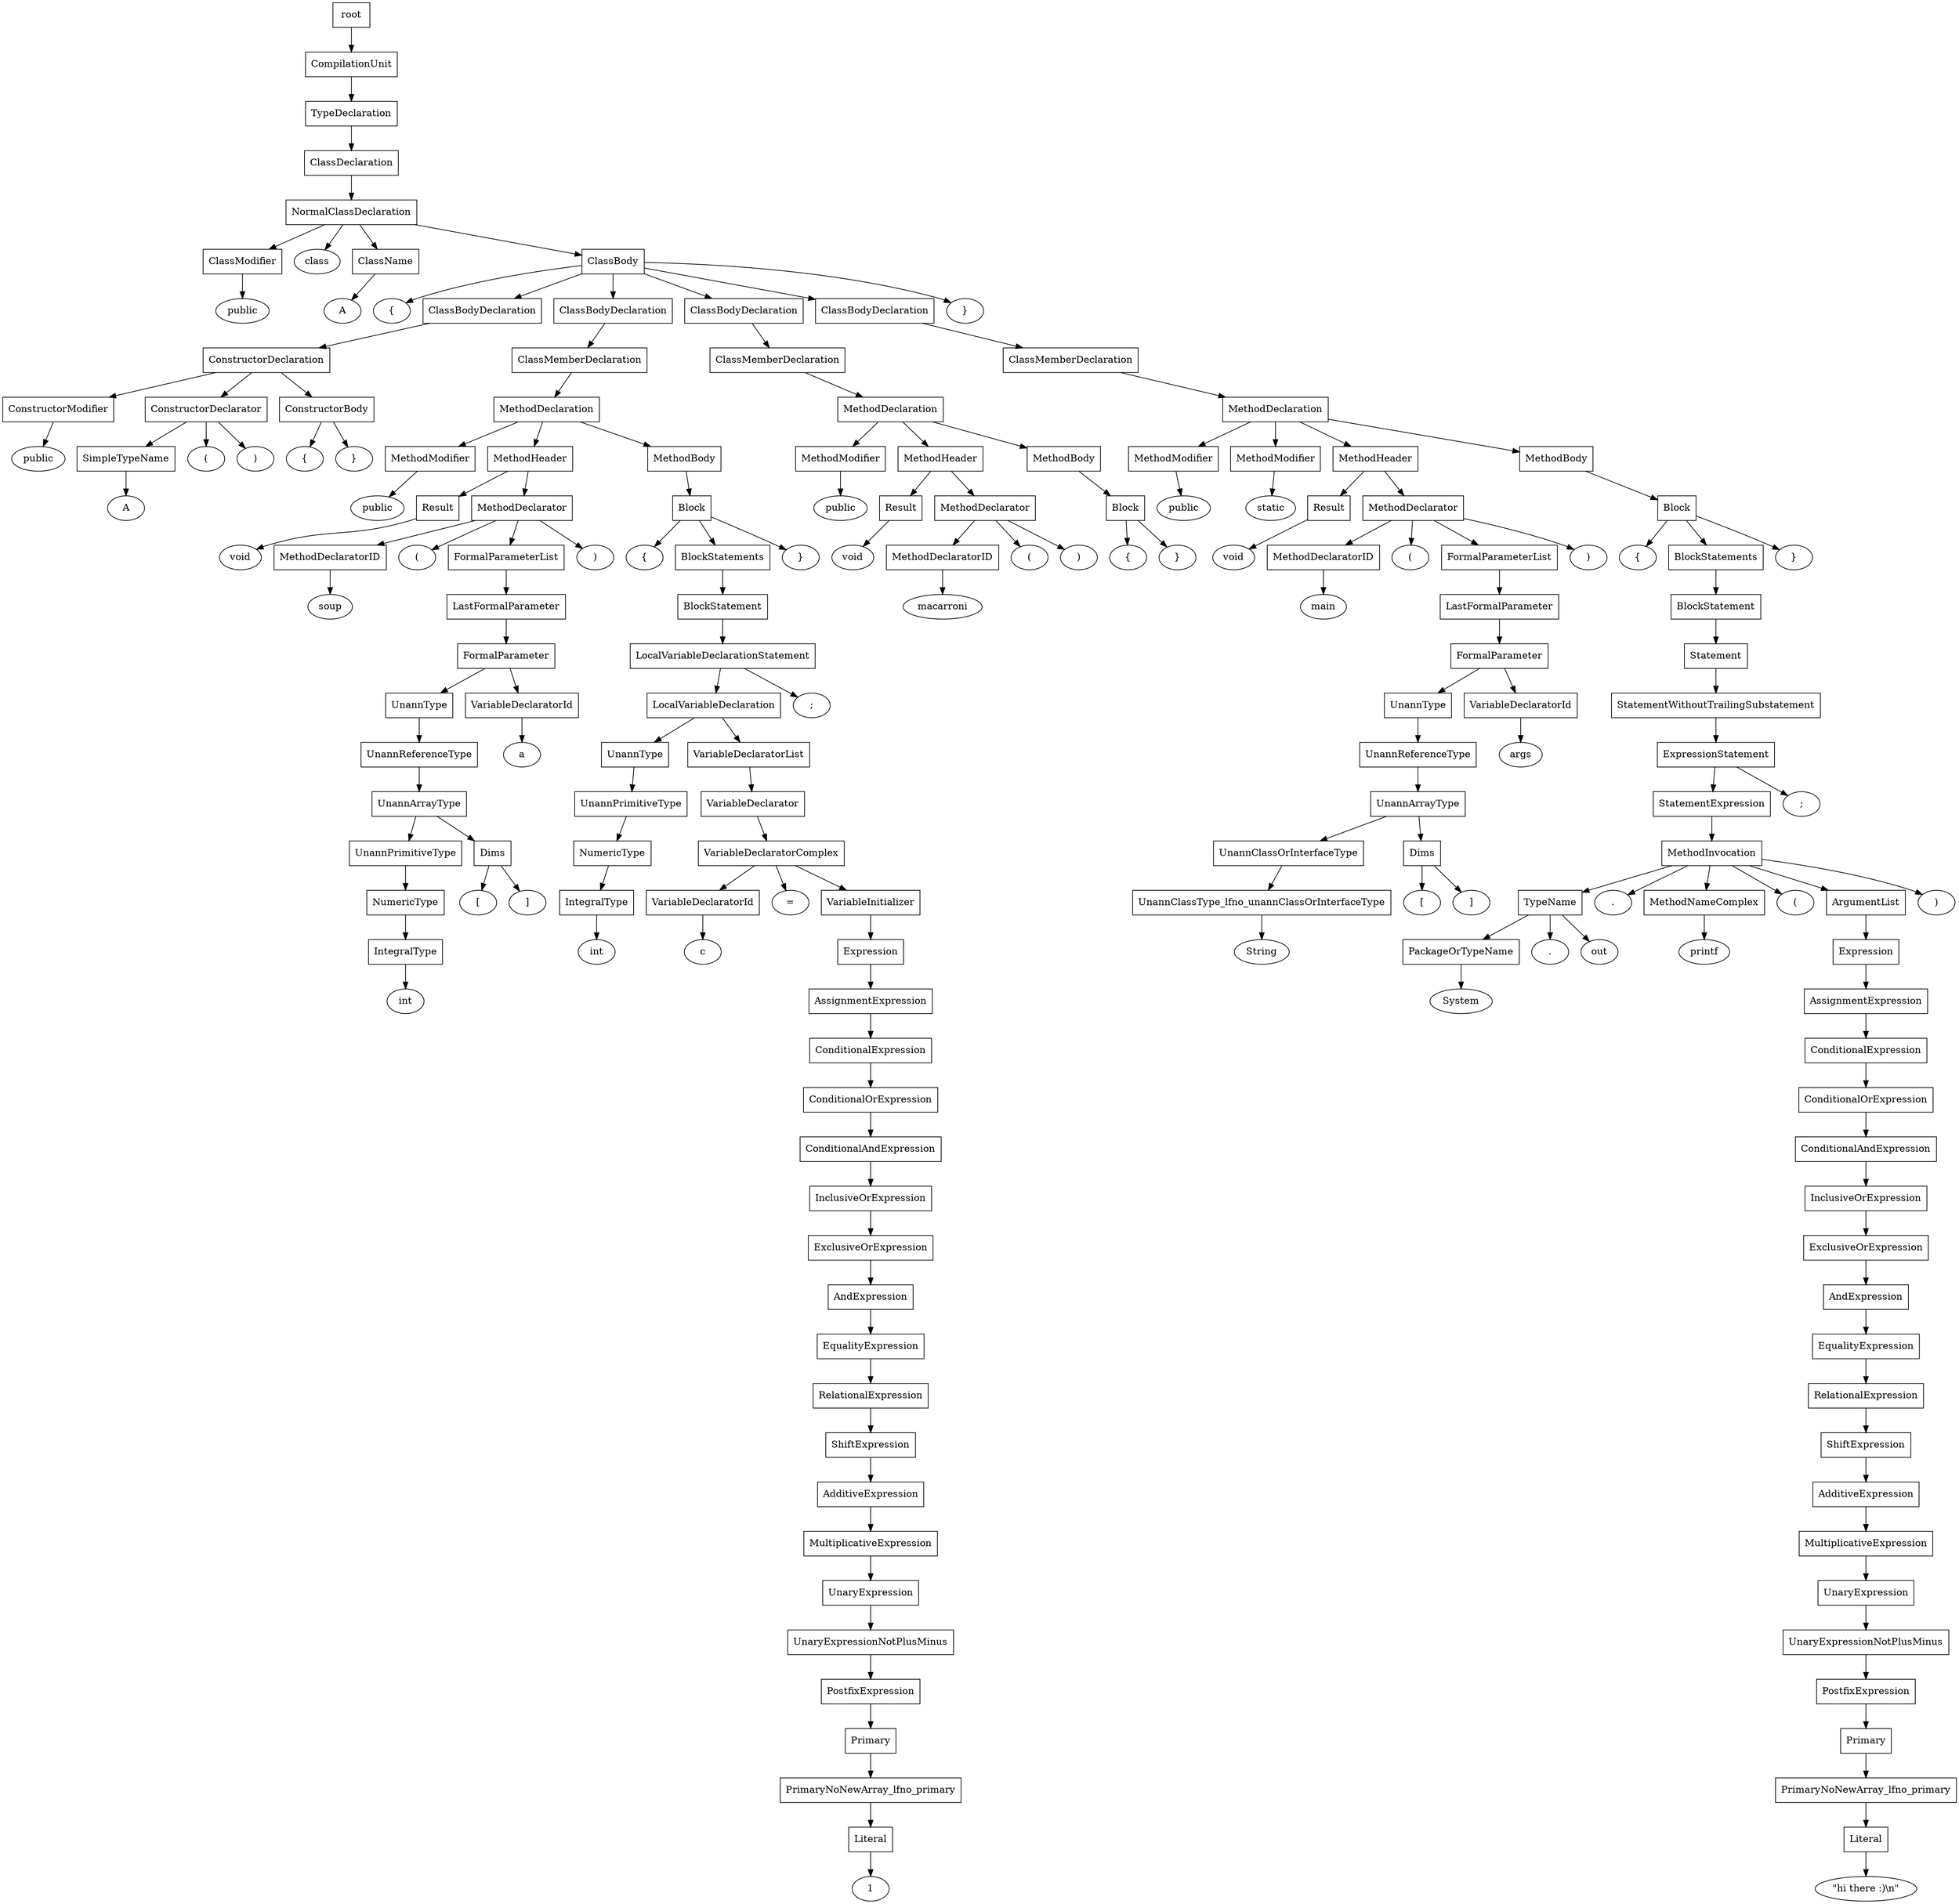 digraph G {
	splines="TRUE";
	n_0 [label="root", shape="rectangle"]
	n_0 -> n_1
	n_1 [label="CompilationUnit", shape="rectangle"]
	n_1 -> n_2
	n_2 [label="TypeDeclaration", shape="rectangle"]
	n_2 -> n_3
	n_3 [label="ClassDeclaration", shape="rectangle"]
	n_3 -> n_4
	n_4 [label="NormalClassDeclaration", shape="rectangle"]
	n_4 -> n_5
	n_5 [label="ClassModifier", shape="rectangle"]
	n_5 -> n_9
	n_9 [label="public", shape="ellipse"]
	n_4 -> n_6
	n_6 [label="class", shape="ellipse"]
	n_4 -> n_7
	n_7 [label="ClassName", shape="rectangle"]
	n_7 -> n_10
	n_10 [label="A", shape="ellipse"]
	n_4 -> n_8
	n_8 [label="ClassBody", shape="rectangle"]
	n_8 -> n_11
	n_11 [label="{", shape="ellipse"]
	n_8 -> n_12
	n_12 [label="ClassBodyDeclaration", shape="rectangle"]
	n_12 -> n_17
	n_17 [label="ConstructorDeclaration", shape="rectangle"]
	n_17 -> n_21
	n_21 [label="ConstructorModifier", shape="rectangle"]
	n_21 -> n_27
	n_27 [label="public", shape="ellipse"]
	n_17 -> n_22
	n_22 [label="ConstructorDeclarator", shape="rectangle"]
	n_22 -> n_28
	n_28 [label="SimpleTypeName", shape="rectangle"]
	n_28 -> n_43
	n_43 [label="A", shape="ellipse"]
	n_22 -> n_29
	n_29 [label="(", shape="ellipse"]
	n_22 -> n_30
	n_30 [label=")", shape="ellipse"]
	n_17 -> n_23
	n_23 [label="ConstructorBody", shape="rectangle"]
	n_23 -> n_31
	n_31 [label="{", shape="ellipse"]
	n_23 -> n_32
	n_32 [label="}", shape="ellipse"]
	n_8 -> n_13
	n_13 [label="ClassBodyDeclaration", shape="rectangle"]
	n_13 -> n_18
	n_18 [label="ClassMemberDeclaration", shape="rectangle"]
	n_18 -> n_24
	n_24 [label="MethodDeclaration", shape="rectangle"]
	n_24 -> n_33
	n_33 [label="MethodModifier", shape="rectangle"]
	n_33 -> n_44
	n_44 [label="public", shape="ellipse"]
	n_24 -> n_34
	n_34 [label="MethodHeader", shape="rectangle"]
	n_34 -> n_45
	n_45 [label="Result", shape="rectangle"]
	n_45 -> n_57
	n_57 [label="void", shape="ellipse"]
	n_34 -> n_46
	n_46 [label="MethodDeclarator", shape="rectangle"]
	n_46 -> n_58
	n_58 [label="MethodDeclaratorID", shape="rectangle"]
	n_58 -> n_79
	n_79 [label="soup", shape="ellipse"]
	n_46 -> n_59
	n_59 [label="(", shape="ellipse"]
	n_46 -> n_60
	n_60 [label="FormalParameterList", shape="rectangle"]
	n_60 -> n_80
	n_80 [label="LastFormalParameter", shape="rectangle"]
	n_80 -> n_86
	n_86 [label="FormalParameter", shape="rectangle"]
	n_86 -> n_90
	n_90 [label="UnannType", shape="rectangle"]
	n_90 -> n_97
	n_97 [label="UnannReferenceType", shape="rectangle"]
	n_97 -> n_104
	n_104 [label="UnannArrayType", shape="rectangle"]
	n_104 -> n_110
	n_110 [label="UnannPrimitiveType", shape="rectangle"]
	n_110 -> n_117
	n_117 [label="NumericType", shape="rectangle"]
	n_117 -> n_133
	n_133 [label="IntegralType", shape="rectangle"]
	n_133 -> n_143
	n_143 [label="int", shape="ellipse"]
	n_104 -> n_111
	n_111 [label="Dims", shape="rectangle"]
	n_111 -> n_118
	n_118 [label="[", shape="ellipse"]
	n_111 -> n_119
	n_119 [label="]", shape="ellipse"]
	n_86 -> n_91
	n_91 [label="VariableDeclaratorId", shape="rectangle"]
	n_91 -> n_98
	n_98 [label="a", shape="ellipse"]
	n_46 -> n_61
	n_61 [label=")", shape="ellipse"]
	n_24 -> n_35
	n_35 [label="MethodBody", shape="rectangle"]
	n_35 -> n_47
	n_47 [label="Block", shape="rectangle"]
	n_47 -> n_62
	n_62 [label="{", shape="ellipse"]
	n_47 -> n_63
	n_63 [label="BlockStatements", shape="rectangle"]
	n_63 -> n_81
	n_81 [label="BlockStatement", shape="rectangle"]
	n_81 -> n_87
	n_87 [label="LocalVariableDeclarationStatement", shape="rectangle"]
	n_87 -> n_92
	n_92 [label="LocalVariableDeclaration", shape="rectangle"]
	n_92 -> n_99
	n_99 [label="UnannType", shape="rectangle"]
	n_99 -> n_105
	n_105 [label="UnannPrimitiveType", shape="rectangle"]
	n_105 -> n_112
	n_112 [label="NumericType", shape="rectangle"]
	n_112 -> n_120
	n_120 [label="IntegralType", shape="rectangle"]
	n_120 -> n_134
	n_134 [label="int", shape="ellipse"]
	n_92 -> n_100
	n_100 [label="VariableDeclaratorList", shape="rectangle"]
	n_100 -> n_106
	n_106 [label="VariableDeclarator", shape="rectangle"]
	n_106 -> n_113
	n_113 [label="VariableDeclaratorComplex", shape="rectangle"]
	n_113 -> n_121
	n_121 [label="VariableDeclaratorId", shape="rectangle"]
	n_121 -> n_135
	n_135 [label="c", shape="ellipse"]
	n_113 -> n_122
	n_122 [label="=", shape="ellipse"]
	n_113 -> n_123
	n_123 [label="VariableInitializer", shape="rectangle"]
	n_123 -> n_136
	n_136 [label="Expression", shape="rectangle"]
	n_136 -> n_144
	n_144 [label="AssignmentExpression", shape="rectangle"]
	n_144 -> n_147
	n_147 [label="ConditionalExpression", shape="rectangle"]
	n_147 -> n_149
	n_149 [label="ConditionalOrExpression", shape="rectangle"]
	n_149 -> n_151
	n_151 [label="ConditionalAndExpression", shape="rectangle"]
	n_151 -> n_153
	n_153 [label="InclusiveOrExpression", shape="rectangle"]
	n_153 -> n_155
	n_155 [label="ExclusiveOrExpression", shape="rectangle"]
	n_155 -> n_157
	n_157 [label="AndExpression", shape="rectangle"]
	n_157 -> n_159
	n_159 [label="EqualityExpression", shape="rectangle"]
	n_159 -> n_161
	n_161 [label="RelationalExpression", shape="rectangle"]
	n_161 -> n_163
	n_163 [label="ShiftExpression", shape="rectangle"]
	n_163 -> n_165
	n_165 [label="AdditiveExpression", shape="rectangle"]
	n_165 -> n_167
	n_167 [label="MultiplicativeExpression", shape="rectangle"]
	n_167 -> n_169
	n_169 [label="UnaryExpression", shape="rectangle"]
	n_169 -> n_171
	n_171 [label="UnaryExpressionNotPlusMinus", shape="rectangle"]
	n_171 -> n_173
	n_173 [label="PostfixExpression", shape="rectangle"]
	n_173 -> n_175
	n_175 [label="Primary", shape="rectangle"]
	n_175 -> n_177
	n_177 [label="PrimaryNoNewArray_lfno_primary", shape="rectangle"]
	n_177 -> n_179
	n_179 [label="Literal", shape="rectangle"]
	n_179 -> n_181
	n_181 [label="1", shape="ellipse"]
	n_87 -> n_93
	n_93 [label=";", shape="ellipse"]
	n_47 -> n_64
	n_64 [label="}", shape="ellipse"]
	n_8 -> n_14
	n_14 [label="ClassBodyDeclaration", shape="rectangle"]
	n_14 -> n_19
	n_19 [label="ClassMemberDeclaration", shape="rectangle"]
	n_19 -> n_25
	n_25 [label="MethodDeclaration", shape="rectangle"]
	n_25 -> n_36
	n_36 [label="MethodModifier", shape="rectangle"]
	n_36 -> n_48
	n_48 [label="public", shape="ellipse"]
	n_25 -> n_37
	n_37 [label="MethodHeader", shape="rectangle"]
	n_37 -> n_49
	n_49 [label="Result", shape="rectangle"]
	n_49 -> n_65
	n_65 [label="void", shape="ellipse"]
	n_37 -> n_50
	n_50 [label="MethodDeclarator", shape="rectangle"]
	n_50 -> n_66
	n_66 [label="MethodDeclaratorID", shape="rectangle"]
	n_66 -> n_82
	n_82 [label="macarroni", shape="ellipse"]
	n_50 -> n_67
	n_67 [label="(", shape="ellipse"]
	n_50 -> n_68
	n_68 [label=")", shape="ellipse"]
	n_25 -> n_38
	n_38 [label="MethodBody", shape="rectangle"]
	n_38 -> n_51
	n_51 [label="Block", shape="rectangle"]
	n_51 -> n_69
	n_69 [label="{", shape="ellipse"]
	n_51 -> n_70
	n_70 [label="}", shape="ellipse"]
	n_8 -> n_15
	n_15 [label="ClassBodyDeclaration", shape="rectangle"]
	n_15 -> n_20
	n_20 [label="ClassMemberDeclaration", shape="rectangle"]
	n_20 -> n_26
	n_26 [label="MethodDeclaration", shape="rectangle"]
	n_26 -> n_39
	n_39 [label="MethodModifier", shape="rectangle"]
	n_39 -> n_52
	n_52 [label="public", shape="ellipse"]
	n_26 -> n_40
	n_40 [label="MethodModifier", shape="rectangle"]
	n_40 -> n_53
	n_53 [label="static", shape="ellipse"]
	n_26 -> n_41
	n_41 [label="MethodHeader", shape="rectangle"]
	n_41 -> n_54
	n_54 [label="Result", shape="rectangle"]
	n_54 -> n_71
	n_71 [label="void", shape="ellipse"]
	n_41 -> n_55
	n_55 [label="MethodDeclarator", shape="rectangle"]
	n_55 -> n_72
	n_72 [label="MethodDeclaratorID", shape="rectangle"]
	n_72 -> n_83
	n_83 [label="main", shape="ellipse"]
	n_55 -> n_73
	n_73 [label="(", shape="ellipse"]
	n_55 -> n_74
	n_74 [label="FormalParameterList", shape="rectangle"]
	n_74 -> n_84
	n_84 [label="LastFormalParameter", shape="rectangle"]
	n_84 -> n_88
	n_88 [label="FormalParameter", shape="rectangle"]
	n_88 -> n_94
	n_94 [label="UnannType", shape="rectangle"]
	n_94 -> n_101
	n_101 [label="UnannReferenceType", shape="rectangle"]
	n_101 -> n_107
	n_107 [label="UnannArrayType", shape="rectangle"]
	n_107 -> n_114
	n_114 [label="UnannClassOrInterfaceType", shape="rectangle"]
	n_114 -> n_124
	n_124 [label="UnannClassType_lfno_unannClassOrInterfaceType", shape="rectangle"]
	n_124 -> n_137
	n_137 [label="String", shape="ellipse"]
	n_107 -> n_115
	n_115 [label="Dims", shape="rectangle"]
	n_115 -> n_125
	n_125 [label="[", shape="ellipse"]
	n_115 -> n_126
	n_126 [label="]", shape="ellipse"]
	n_88 -> n_95
	n_95 [label="VariableDeclaratorId", shape="rectangle"]
	n_95 -> n_102
	n_102 [label="args", shape="ellipse"]
	n_55 -> n_75
	n_75 [label=")", shape="ellipse"]
	n_26 -> n_42
	n_42 [label="MethodBody", shape="rectangle"]
	n_42 -> n_56
	n_56 [label="Block", shape="rectangle"]
	n_56 -> n_76
	n_76 [label="{", shape="ellipse"]
	n_56 -> n_77
	n_77 [label="BlockStatements", shape="rectangle"]
	n_77 -> n_85
	n_85 [label="BlockStatement", shape="rectangle"]
	n_85 -> n_89
	n_89 [label="Statement", shape="rectangle"]
	n_89 -> n_96
	n_96 [label="StatementWithoutTrailingSubstatement", shape="rectangle"]
	n_96 -> n_103
	n_103 [label="ExpressionStatement", shape="rectangle"]
	n_103 -> n_108
	n_108 [label="StatementExpression", shape="rectangle"]
	n_108 -> n_116
	n_116 [label="MethodInvocation", shape="rectangle"]
	n_116 -> n_127
	n_127 [label="TypeName", shape="rectangle"]
	n_127 -> n_138
	n_138 [label="PackageOrTypeName", shape="rectangle"]
	n_138 -> n_145
	n_145 [label="System", shape="ellipse"]
	n_127 -> n_139
	n_139 [label=".", shape="ellipse"]
	n_127 -> n_140
	n_140 [label="out", shape="ellipse"]
	n_116 -> n_128
	n_128 [label=".", shape="ellipse"]
	n_116 -> n_129
	n_129 [label="MethodNameComplex", shape="rectangle"]
	n_129 -> n_141
	n_141 [label="printf", shape="ellipse"]
	n_116 -> n_130
	n_130 [label="(", shape="ellipse"]
	n_116 -> n_131
	n_131 [label="ArgumentList", shape="rectangle"]
	n_131 -> n_142
	n_142 [label="Expression", shape="rectangle"]
	n_142 -> n_146
	n_146 [label="AssignmentExpression", shape="rectangle"]
	n_146 -> n_148
	n_148 [label="ConditionalExpression", shape="rectangle"]
	n_148 -> n_150
	n_150 [label="ConditionalOrExpression", shape="rectangle"]
	n_150 -> n_152
	n_152 [label="ConditionalAndExpression", shape="rectangle"]
	n_152 -> n_154
	n_154 [label="InclusiveOrExpression", shape="rectangle"]
	n_154 -> n_156
	n_156 [label="ExclusiveOrExpression", shape="rectangle"]
	n_156 -> n_158
	n_158 [label="AndExpression", shape="rectangle"]
	n_158 -> n_160
	n_160 [label="EqualityExpression", shape="rectangle"]
	n_160 -> n_162
	n_162 [label="RelationalExpression", shape="rectangle"]
	n_162 -> n_164
	n_164 [label="ShiftExpression", shape="rectangle"]
	n_164 -> n_166
	n_166 [label="AdditiveExpression", shape="rectangle"]
	n_166 -> n_168
	n_168 [label="MultiplicativeExpression", shape="rectangle"]
	n_168 -> n_170
	n_170 [label="UnaryExpression", shape="rectangle"]
	n_170 -> n_172
	n_172 [label="UnaryExpressionNotPlusMinus", shape="rectangle"]
	n_172 -> n_174
	n_174 [label="PostfixExpression", shape="rectangle"]
	n_174 -> n_176
	n_176 [label="Primary", shape="rectangle"]
	n_176 -> n_178
	n_178 [label="PrimaryNoNewArray_lfno_primary", shape="rectangle"]
	n_178 -> n_180
	n_180 [label="Literal", shape="rectangle"]
	n_180 -> n_182
	n_182 [label="\"hi there :)\\n\"", shape="ellipse"]
	n_116 -> n_132
	n_132 [label=")", shape="ellipse"]
	n_103 -> n_109
	n_109 [label=";", shape="ellipse"]
	n_56 -> n_78
	n_78 [label="}", shape="ellipse"]
	n_8 -> n_16
	n_16 [label="}", shape="ellipse"]
}